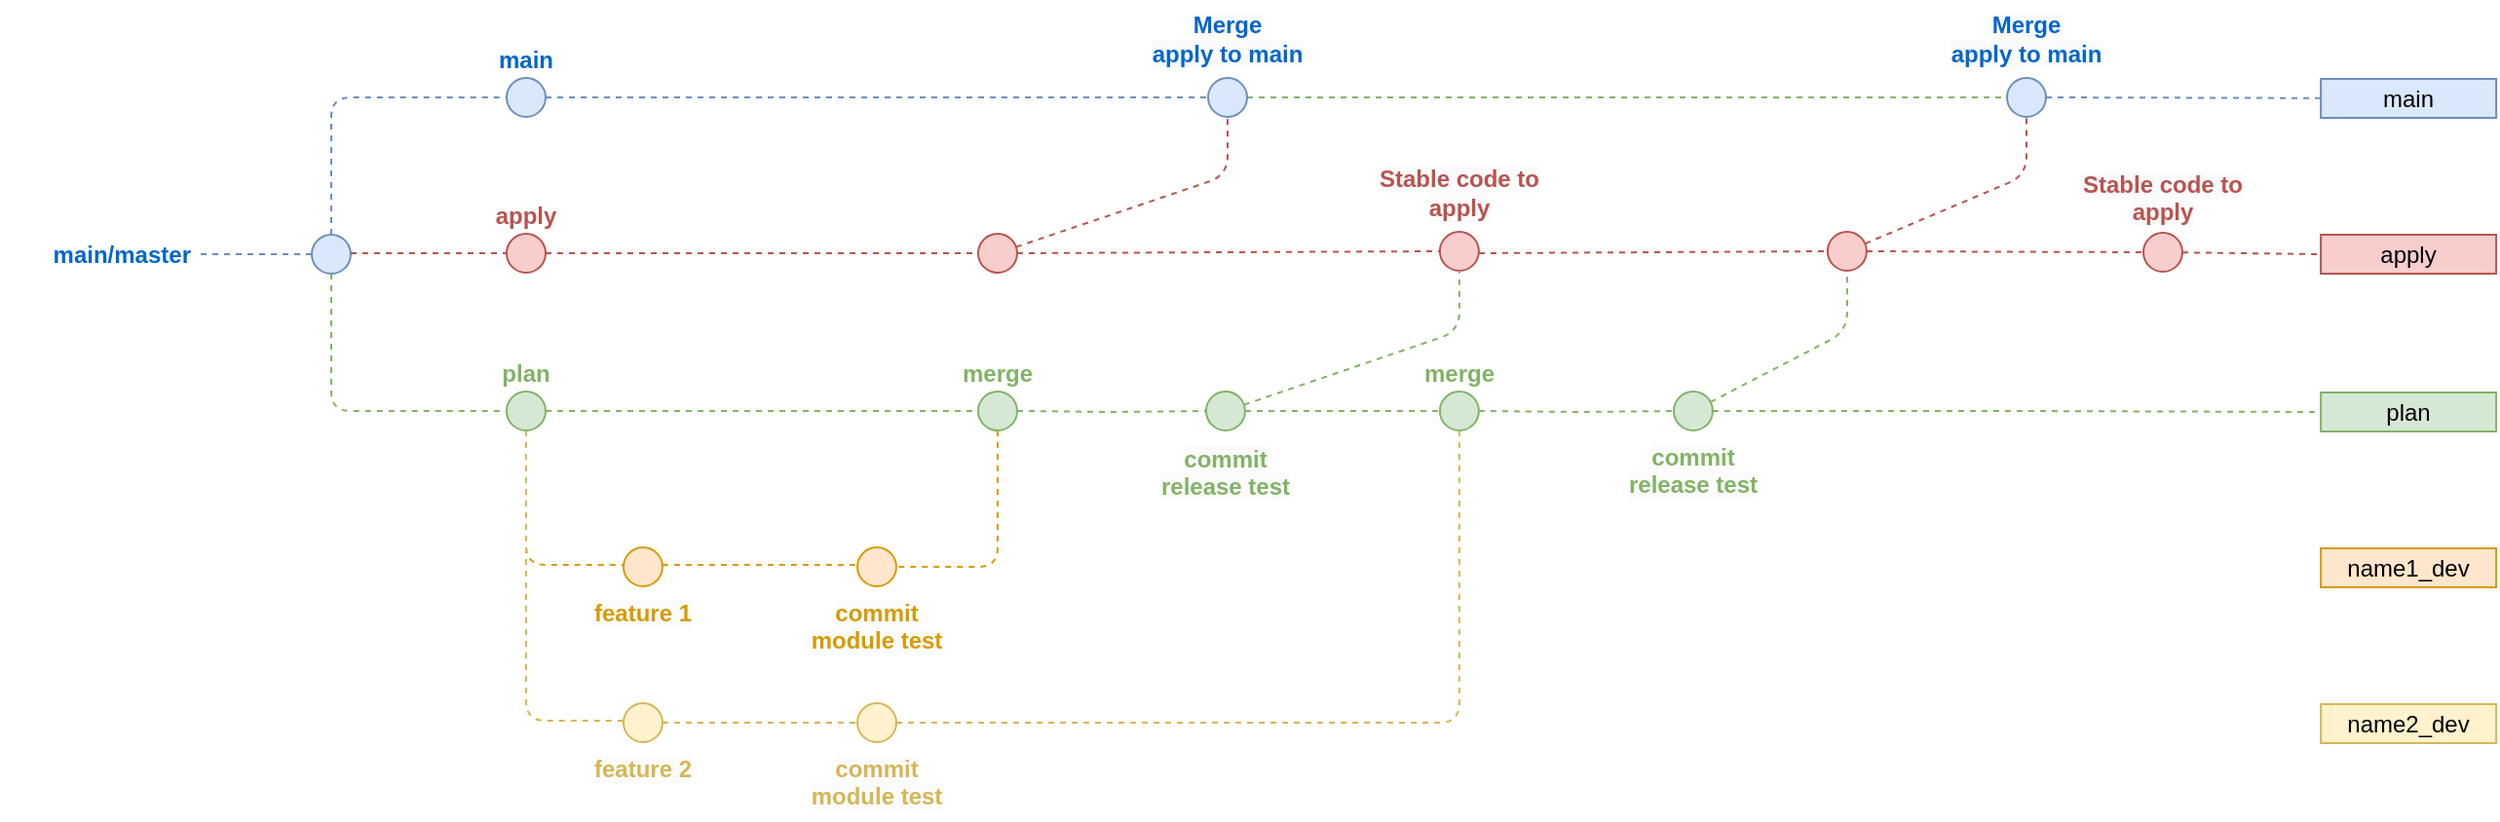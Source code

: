 <mxfile version="21.6.9" type="github">
  <diagram id="yPxyJZ8AM_hMuL3Unpa9" name="gitflow">
    <mxGraphModel dx="1563" dy="1511" grid="1" gridSize="10" guides="1" tooltips="1" connect="1" arrows="1" fold="1" page="1" pageScale="1" pageWidth="850" pageHeight="1100" math="0" shadow="0">
      <root>
        <mxCell id="0" />
        <mxCell id="1" parent="0" />
        <mxCell id="3" value="" style="endArrow=none;dashed=1;html=1;fillColor=#dae8fc;strokeColor=#6c8ebf;exitX=1;exitY=0.5;exitDx=0;exitDy=0;" parent="1" target="7" edge="1">
          <mxGeometry width="50" height="50" relative="1" as="geometry">
            <mxPoint x="860" as="sourcePoint" />
            <mxPoint x="838" y="-1" as="targetPoint" />
          </mxGeometry>
        </mxCell>
        <mxCell id="4" value="" style="ellipse;whiteSpace=wrap;html=1;aspect=fixed;fillColor=#dae8fc;strokeColor=#6c8ebf;fontStyle=1;labelPosition=center;verticalLabelPosition=top;align=center;verticalAlign=bottom;fontColor=#0066CC;" parent="1" vertex="1">
          <mxGeometry x="-30" y="70.5" width="20" height="20" as="geometry" />
        </mxCell>
        <mxCell id="7" value="main" style="text;html=1;strokeColor=#6c8ebf;fillColor=#dae8fc;align=center;verticalAlign=middle;whiteSpace=wrap;rounded=0;" parent="1" vertex="1">
          <mxGeometry x="1001.06" y="-9.5" width="90" height="20" as="geometry" />
        </mxCell>
        <mxCell id="13" value="" style="endArrow=none;dashed=1;html=1;fillColor=#dae8fc;strokeColor=#6c8ebf;" parent="1" source="6" edge="1">
          <mxGeometry width="50" height="50" relative="1" as="geometry">
            <mxPoint x="89" y="-1" as="sourcePoint" />
            <mxPoint x="840" as="targetPoint" />
          </mxGeometry>
        </mxCell>
        <mxCell id="20" value="apply" style="text;html=1;strokeColor=#b85450;fillColor=#f8cecc;align=center;verticalAlign=middle;whiteSpace=wrap;rounded=0;" parent="1" vertex="1">
          <mxGeometry x="1001.06" y="70.5" width="90" height="20" as="geometry" />
        </mxCell>
        <mxCell id="23" style="edgeStyle=orthogonalEdgeStyle;rounded=1;orthogonalLoop=1;jettySize=auto;html=1;dashed=1;endArrow=none;endFill=0;fillColor=#d5e8d4;strokeColor=#82b366;" parent="1" source="78" target="24" edge="1">
          <mxGeometry relative="1" as="geometry">
            <mxPoint x="818" y="141" as="targetPoint" />
          </mxGeometry>
        </mxCell>
        <mxCell id="172" style="edgeStyle=orthogonalEdgeStyle;rounded=1;orthogonalLoop=1;jettySize=auto;html=1;dashed=1;endArrow=none;endFill=0;fontSize=12;fontColor=#FFB570;fillColor=#e1d5e7;strokeColor=#D79B00;entryX=0;entryY=0.5;entryDx=0;entryDy=0;exitX=0.5;exitY=1;exitDx=0;exitDy=0;" parent="1" source="Jbub15Q6l6OJpJLMfqSW-180" edge="1">
          <mxGeometry relative="1" as="geometry">
            <Array as="points">
              <mxPoint x="80" y="240" />
            </Array>
            <mxPoint x="60" y="200" as="sourcePoint" />
            <mxPoint x="150.97" y="241" as="targetPoint" />
          </mxGeometry>
        </mxCell>
        <mxCell id="24" value="plan" style="text;html=1;strokeColor=#82b366;fillColor=#d5e8d4;align=center;verticalAlign=middle;whiteSpace=wrap;rounded=0;" parent="1" vertex="1">
          <mxGeometry x="1001.06" y="151.5" width="90" height="20" as="geometry" />
        </mxCell>
        <mxCell id="26" style="edgeStyle=orthogonalEdgeStyle;rounded=1;orthogonalLoop=1;jettySize=auto;html=1;dashed=1;endArrow=none;endFill=0;fillColor=#d5e8d4;strokeColor=#82b366;entryX=0;entryY=0.5;entryDx=0;entryDy=0;" parent="1" source="Jbub15Q6l6OJpJLMfqSW-180" edge="1">
          <mxGeometry relative="1" as="geometry">
            <mxPoint x="312" y="161" as="targetPoint" />
            <mxPoint x="90" y="161" as="sourcePoint" />
          </mxGeometry>
        </mxCell>
        <mxCell id="29" value="" style="ellipse;whiteSpace=wrap;html=1;aspect=fixed;fillColor=#d5e8d4;strokeColor=#82b366;" parent="1" vertex="1">
          <mxGeometry x="428.97" y="151" width="20" height="20" as="geometry" />
        </mxCell>
        <mxCell id="30" style="edgeStyle=orthogonalEdgeStyle;rounded=1;orthogonalLoop=1;jettySize=auto;html=1;dashed=1;endArrow=none;endFill=0;fillColor=#d5e8d4;strokeColor=#82b366;" parent="1" target="29" edge="1">
          <mxGeometry relative="1" as="geometry">
            <mxPoint x="680" y="141" as="targetPoint" />
            <mxPoint x="332" y="161" as="sourcePoint" />
          </mxGeometry>
        </mxCell>
        <mxCell id="35" value="" style="endArrow=none;dashed=1;html=1;fillColor=#dae8fc;strokeColor=#6c8ebf;entryX=0;entryY=0.5;entryDx=0;entryDy=0;" parent="1" source="4" target="omxdYrItEWUYWYLtwcN8-177" edge="1">
          <mxGeometry width="50" height="50" relative="1" as="geometry">
            <mxPoint x="50.0" y="70" as="sourcePoint" />
            <mxPoint x="690" y="70" as="targetPoint" />
            <Array as="points">
              <mxPoint x="-20" />
            </Array>
          </mxGeometry>
        </mxCell>
        <mxCell id="152" style="edgeStyle=orthogonalEdgeStyle;rounded=1;orthogonalLoop=1;jettySize=auto;html=1;dashed=1;endArrow=none;endFill=0;fontSize=12;fontColor=#FFB570;entryX=0;entryY=0.5;entryDx=0;entryDy=0;strokeColor=#D6B656;" parent="1" source="Jbub15Q6l6OJpJLMfqSW-180" edge="1">
          <mxGeometry relative="1" as="geometry">
            <Array as="points">
              <mxPoint x="80" y="320" />
            </Array>
            <mxPoint x="50" y="210" as="sourcePoint" />
            <mxPoint x="150.97" y="321" as="targetPoint" />
          </mxGeometry>
        </mxCell>
        <mxCell id="118" style="edgeStyle=orthogonalEdgeStyle;rounded=1;orthogonalLoop=1;jettySize=auto;html=1;dashed=1;endArrow=none;endFill=0;fontSize=12;fontColor=#FFB570;strokeColor=#D6B656;" parent="1" source="Jbub15Q6l6OJpJLMfqSW-193" target="Jbub15Q6l6OJpJLMfqSW-194" edge="1">
          <mxGeometry relative="1" as="geometry">
            <mxPoint x="170.97" y="321" as="sourcePoint" />
            <mxPoint x="230" y="321" as="targetPoint" />
          </mxGeometry>
        </mxCell>
        <mxCell id="82" style="edgeStyle=orthogonalEdgeStyle;rounded=1;orthogonalLoop=1;jettySize=auto;html=1;dashed=1;endArrow=none;endFill=0;fillColor=#d5e8d4;strokeColor=#82b366;" parent="1" source="29" edge="1">
          <mxGeometry relative="1" as="geometry">
            <mxPoint x="548.94" y="161" as="targetPoint" />
            <mxPoint x="499" y="121" as="sourcePoint" />
          </mxGeometry>
        </mxCell>
        <mxCell id="86" value="name1_dev" style="text;html=1;strokeColor=#d79b00;fillColor=#ffe6cc;align=center;verticalAlign=middle;whiteSpace=wrap;rounded=0;" parent="1" vertex="1">
          <mxGeometry x="1001.06" y="231.5" width="90" height="20" as="geometry" />
        </mxCell>
        <mxCell id="102" value="name2_dev" style="text;html=1;strokeColor=#d6b656;fillColor=#fff2cc;align=center;verticalAlign=middle;whiteSpace=wrap;rounded=0;" parent="1" vertex="1">
          <mxGeometry x="1001.06" y="311.5" width="90" height="20" as="geometry" />
        </mxCell>
        <mxCell id="116" style="edgeStyle=orthogonalEdgeStyle;rounded=1;orthogonalLoop=1;jettySize=auto;html=1;dashed=1;endArrow=none;endFill=0;fontSize=12;fontColor=#FFB570;fillColor=#e1d5e7;strokeColor=#D79B00;" parent="1" source="Jbub15Q6l6OJpJLMfqSW-187" target="Jbub15Q6l6OJpJLMfqSW-190" edge="1">
          <mxGeometry relative="1" as="geometry">
            <mxPoint x="170.97" y="241" as="sourcePoint" />
            <mxPoint x="230" y="241" as="targetPoint" />
            <Array as="points">
              <mxPoint x="190" y="240" />
              <mxPoint x="190" y="240" />
            </Array>
          </mxGeometry>
        </mxCell>
        <mxCell id="78" value="" style="ellipse;whiteSpace=wrap;html=1;aspect=fixed;fontSize=12;fillColor=#d5e8d4;strokeColor=#82b366;" parent="1" vertex="1">
          <mxGeometry x="668.97" y="151" width="20" height="20" as="geometry" />
        </mxCell>
        <mxCell id="146" style="edgeStyle=orthogonalEdgeStyle;rounded=1;orthogonalLoop=1;jettySize=auto;html=1;dashed=1;endArrow=none;endFill=0;fillColor=#d5e8d4;strokeColor=#82b366;" parent="1" target="78" edge="1">
          <mxGeometry relative="1" as="geometry">
            <mxPoint x="839" y="121" as="targetPoint" />
            <mxPoint x="568.94" y="161" as="sourcePoint" />
            <Array as="points" />
          </mxGeometry>
        </mxCell>
        <mxCell id="omxdYrItEWUYWYLtwcN8-177" value="main" style="ellipse;whiteSpace=wrap;html=1;aspect=fixed;fillColor=#dae8fc;strokeColor=#6c8ebf;fontStyle=1;labelPosition=center;verticalLabelPosition=top;align=center;verticalAlign=bottom;fontColor=#0066CC;" parent="1" vertex="1">
          <mxGeometry x="70" y="-10" width="20" height="20" as="geometry" />
        </mxCell>
        <mxCell id="omxdYrItEWUYWYLtwcN8-178" value="" style="endArrow=none;dashed=1;html=1;fillColor=#dae8fc;strokeColor=#6c8ebf;entryX=0;entryY=0.5;entryDx=0;entryDy=0;exitX=1;exitY=0.5;exitDx=0;exitDy=0;" parent="1" source="omxdYrItEWUYWYLtwcN8-177" target="6" edge="1">
          <mxGeometry width="50" height="50" relative="1" as="geometry">
            <mxPoint x="110" y="30" as="sourcePoint" />
            <mxPoint x="90" y="41" as="targetPoint" />
            <Array as="points" />
          </mxGeometry>
        </mxCell>
        <mxCell id="GZBNLEmFhGwPz-_52qx3-182" value="" style="endArrow=none;dashed=1;html=1;fillColor=#dae8fc;strokeColor=#6c8ebf;exitX=0;exitY=0.5;exitDx=0;exitDy=0;entryX=1;entryY=0.5;entryDx=0;entryDy=0;" parent="1" source="4" target="GZBNLEmFhGwPz-_52qx3-183" edge="1">
          <mxGeometry width="50" height="50" relative="1" as="geometry">
            <mxPoint x="100" y="9" as="sourcePoint" />
            <mxPoint x="-90" y="79" as="targetPoint" />
            <Array as="points" />
          </mxGeometry>
        </mxCell>
        <mxCell id="GZBNLEmFhGwPz-_52qx3-183" value="&lt;span style=&quot;color: rgb(0, 102, 204); font-family: Helvetica; font-size: 12px; font-style: normal; font-variant-ligatures: normal; font-variant-caps: normal; font-weight: 700; letter-spacing: normal; orphans: 2; text-indent: 0px; text-transform: none; widows: 2; word-spacing: 0px; -webkit-text-stroke-width: 0px; text-decoration-thickness: initial; text-decoration-style: initial; text-decoration-color: initial; float: none; display: inline !important;&quot;&gt;main/master&lt;/span&gt;" style="text;whiteSpace=wrap;html=1;align=right;verticalAlign=middle;labelBackgroundColor=default;" parent="1" vertex="1">
          <mxGeometry x="-190" y="60.5" width="100" height="40" as="geometry" />
        </mxCell>
        <mxCell id="GZBNLEmFhGwPz-_52qx3-187" value="" style="endArrow=none;dashed=1;html=1;fillColor=#f8cecc;strokeColor=#b85450;endFill=0;" parent="1" source="GZBNLEmFhGwPz-_52qx3-204" target="6" edge="1">
          <mxGeometry width="50" height="50" relative="1" as="geometry">
            <mxPoint x="469" y="90" as="sourcePoint" />
            <mxPoint x="460" y="30" as="targetPoint" />
            <Array as="points">
              <mxPoint x="440" y="40" />
            </Array>
          </mxGeometry>
        </mxCell>
        <mxCell id="GZBNLEmFhGwPz-_52qx3-190" value="" style="ellipse;whiteSpace=wrap;html=1;aspect=fixed;fillColor=#f8cecc;strokeColor=#b85450;" parent="1" vertex="1">
          <mxGeometry x="747.94" y="69" width="20" height="20" as="geometry" />
        </mxCell>
        <mxCell id="GZBNLEmFhGwPz-_52qx3-191" value="" style="ellipse;whiteSpace=wrap;html=1;aspect=fixed;fillColor=#f8cecc;strokeColor=#b85450;" parent="1" vertex="1">
          <mxGeometry x="910" y="69.5" width="20" height="20" as="geometry" />
        </mxCell>
        <mxCell id="GZBNLEmFhGwPz-_52qx3-192" value="" style="endArrow=none;dashed=1;html=1;fillColor=#f8cecc;strokeColor=#b85450;entryX=0;entryY=0.5;entryDx=0;entryDy=0;endFill=0;exitX=1;exitY=0.5;exitDx=0;exitDy=0;" parent="1" source="GZBNLEmFhGwPz-_52qx3-204" target="GZBNLEmFhGwPz-_52qx3-188" edge="1">
          <mxGeometry width="50" height="50" relative="1" as="geometry">
            <mxPoint x="448.97" y="80" as="sourcePoint" />
            <mxPoint x="439" y="90" as="targetPoint" />
            <Array as="points" />
          </mxGeometry>
        </mxCell>
        <mxCell id="GZBNLEmFhGwPz-_52qx3-193" value="" style="endArrow=none;dashed=1;html=1;fillColor=#f8cecc;strokeColor=#b85450;entryX=0;entryY=0.5;entryDx=0;entryDy=0;endFill=0;" parent="1" target="GZBNLEmFhGwPz-_52qx3-190" edge="1">
          <mxGeometry width="50" height="50" relative="1" as="geometry">
            <mxPoint x="569" y="80" as="sourcePoint" />
            <mxPoint x="627" y="79" as="targetPoint" />
            <Array as="points" />
          </mxGeometry>
        </mxCell>
        <mxCell id="GZBNLEmFhGwPz-_52qx3-194" value="" style="endArrow=none;dashed=1;html=1;fillColor=#f8cecc;strokeColor=#b85450;endFill=0;exitX=1;exitY=0.5;exitDx=0;exitDy=0;entryX=0;entryY=0.5;entryDx=0;entryDy=0;" parent="1" source="GZBNLEmFhGwPz-_52qx3-190" target="GZBNLEmFhGwPz-_52qx3-191" edge="1">
          <mxGeometry width="50" height="50" relative="1" as="geometry">
            <mxPoint x="673" y="100" as="sourcePoint" />
            <mxPoint x="738" y="79" as="targetPoint" />
            <Array as="points" />
          </mxGeometry>
        </mxCell>
        <mxCell id="GZBNLEmFhGwPz-_52qx3-195" value="" style="edgeStyle=orthogonalEdgeStyle;rounded=1;orthogonalLoop=1;jettySize=auto;html=1;entryX=0;entryY=0.5;entryDx=0;entryDy=0;dashed=1;fillColor=#d5e8d4;strokeColor=#82b366;endArrow=none;endFill=0;" parent="1" source="6" edge="1">
          <mxGeometry relative="1" as="geometry">
            <Array as="points" />
            <mxPoint x="504" as="sourcePoint" />
            <mxPoint x="840" as="targetPoint" />
          </mxGeometry>
        </mxCell>
        <mxCell id="GZBNLEmFhGwPz-_52qx3-202" value="" style="endArrow=none;dashed=1;html=1;fillColor=#f8cecc;strokeColor=#b85450;entryX=0.5;entryY=1;entryDx=0;entryDy=0;endFill=0;" parent="1" source="GZBNLEmFhGwPz-_52qx3-190" edge="1">
          <mxGeometry width="50" height="50" relative="1" as="geometry">
            <mxPoint x="729" y="110" as="sourcePoint" />
            <mxPoint x="850" y="10" as="targetPoint" />
            <Array as="points">
              <mxPoint x="850" y="40" />
            </Array>
          </mxGeometry>
        </mxCell>
        <mxCell id="GZBNLEmFhGwPz-_52qx3-207" value="" style="endArrow=none;dashed=1;html=1;fillColor=#f8cecc;strokeColor=#b85450;entryX=0;entryY=0.5;entryDx=0;entryDy=0;endFill=0;" parent="1" source="Jbub15Q6l6OJpJLMfqSW-177" target="GZBNLEmFhGwPz-_52qx3-204" edge="1">
          <mxGeometry width="50" height="50" relative="1" as="geometry">
            <mxPoint x="90" y="80" as="sourcePoint" />
            <mxPoint x="389.97" y="80" as="targetPoint" />
            <Array as="points" />
          </mxGeometry>
        </mxCell>
        <mxCell id="GZBNLEmFhGwPz-_52qx3-204" value="" style="ellipse;whiteSpace=wrap;html=1;aspect=fixed;fillColor=#f8cecc;strokeColor=#b85450;fontStyle=1;labelPosition=center;verticalLabelPosition=top;align=center;verticalAlign=bottom;labelBorderColor=none;fontColor=#713232;" parent="1" vertex="1">
          <mxGeometry x="312" y="70" width="20" height="20" as="geometry" />
        </mxCell>
        <mxCell id="Jbub15Q6l6OJpJLMfqSW-173" value="" style="group" parent="1" vertex="1" connectable="0">
          <mxGeometry x="390" y="-50" width="100" height="60" as="geometry" />
        </mxCell>
        <mxCell id="6" value="" style="ellipse;whiteSpace=wrap;html=1;aspect=fixed;fillColor=#dae8fc;strokeColor=#6c8ebf;fontStyle=1;labelPosition=center;verticalLabelPosition=top;align=center;verticalAlign=bottom;fontColor=#0066CC;" parent="Jbub15Q6l6OJpJLMfqSW-173" vertex="1">
          <mxGeometry x="40" y="40" width="20" height="20" as="geometry" />
        </mxCell>
        <mxCell id="Jbub15Q6l6OJpJLMfqSW-172" value="&lt;span style=&quot;color: rgb(0, 102, 204); font-family: Helvetica; font-size: 12px; font-style: normal; font-variant-ligatures: normal; font-variant-caps: normal; font-weight: 700; letter-spacing: normal; orphans: 2; text-indent: 0px; text-transform: none; widows: 2; word-spacing: 0px; -webkit-text-stroke-width: 0px; background-color: rgb(251, 251, 251); text-decoration-thickness: initial; text-decoration-style: initial; text-decoration-color: initial; float: none; display: inline !important;&quot;&gt;Merge &lt;br&gt;apply to main&lt;/span&gt;" style="text;whiteSpace=wrap;html=1;verticalAlign=middle;align=center;" parent="Jbub15Q6l6OJpJLMfqSW-173" vertex="1">
          <mxGeometry width="100" height="40" as="geometry" />
        </mxCell>
        <mxCell id="Jbub15Q6l6OJpJLMfqSW-175" value="" style="group" parent="1" vertex="1" connectable="0">
          <mxGeometry x="508.94" y="29" width="100.0" height="60" as="geometry" />
        </mxCell>
        <mxCell id="GZBNLEmFhGwPz-_52qx3-188" value="" style="ellipse;whiteSpace=wrap;html=1;aspect=fixed;fillColor=#f8cecc;strokeColor=#b85450;" parent="Jbub15Q6l6OJpJLMfqSW-175" vertex="1">
          <mxGeometry x="40.0" y="40" width="20" height="20" as="geometry" />
        </mxCell>
        <mxCell id="Jbub15Q6l6OJpJLMfqSW-174" value="&lt;span style=&quot;font-family: Helvetica; font-size: 12px; font-style: normal; font-variant-ligatures: normal; font-variant-caps: normal; font-weight: 700; letter-spacing: normal; orphans: 2; text-indent: 0px; text-transform: none; widows: 2; word-spacing: 0px; -webkit-text-stroke-width: 0px; background-color: rgb(251, 251, 251); text-decoration-thickness: initial; text-decoration-style: initial; text-decoration-color: initial; float: none; display: inline !important;&quot;&gt;&lt;font color=&quot;#b85450&quot;&gt;Stable code to apply&lt;/font&gt;&lt;/span&gt;" style="text;whiteSpace=wrap;html=1;align=center;verticalAlign=middle;" parent="Jbub15Q6l6OJpJLMfqSW-175" vertex="1">
          <mxGeometry width="100" height="40" as="geometry" />
        </mxCell>
        <mxCell id="Jbub15Q6l6OJpJLMfqSW-176" value="" style="endArrow=none;dashed=1;html=1;fillColor=#f8cecc;strokeColor=#b85450;endFill=0;entryX=0;entryY=0.5;entryDx=0;entryDy=0;" parent="1" source="GZBNLEmFhGwPz-_52qx3-191" target="20" edge="1">
          <mxGeometry width="50" height="50" relative="1" as="geometry">
            <mxPoint x="951.06" y="100.5" as="sourcePoint" />
            <mxPoint x="920.06" y="89.5" as="targetPoint" />
            <Array as="points" />
          </mxGeometry>
        </mxCell>
        <mxCell id="Jbub15Q6l6OJpJLMfqSW-179" value="" style="endArrow=none;dashed=1;html=1;fillColor=#f8cecc;strokeColor=#b85450;entryX=0;entryY=0.5;entryDx=0;entryDy=0;endFill=0;" parent="1" target="Jbub15Q6l6OJpJLMfqSW-177" edge="1">
          <mxGeometry width="50" height="50" relative="1" as="geometry">
            <mxPoint x="-10" y="80" as="sourcePoint" />
            <mxPoint x="390" y="79" as="targetPoint" />
            <Array as="points" />
          </mxGeometry>
        </mxCell>
        <mxCell id="Jbub15Q6l6OJpJLMfqSW-177" value="apply" style="ellipse;whiteSpace=wrap;html=1;aspect=fixed;fillColor=#f8cecc;strokeColor=#b85450;fontStyle=1;labelPosition=center;verticalLabelPosition=top;align=center;verticalAlign=bottom;fontColor=#B85450;" parent="1" vertex="1">
          <mxGeometry x="70" y="70" width="20" height="20" as="geometry" />
        </mxCell>
        <mxCell id="Jbub15Q6l6OJpJLMfqSW-182" value="" style="edgeStyle=orthogonalEdgeStyle;rounded=1;orthogonalLoop=1;jettySize=auto;html=1;dashed=1;endArrow=none;endFill=0;fillColor=#d5e8d4;strokeColor=#82b366;entryX=0;entryY=0.5;entryDx=0;entryDy=0;" parent="1" target="Jbub15Q6l6OJpJLMfqSW-180" edge="1">
          <mxGeometry relative="1" as="geometry">
            <mxPoint x="312" y="161" as="targetPoint" />
            <mxPoint x="90" y="161" as="sourcePoint" />
          </mxGeometry>
        </mxCell>
        <mxCell id="Jbub15Q6l6OJpJLMfqSW-180" value="&lt;font color=&quot;#82b366&quot;&gt;plan&lt;/font&gt;" style="ellipse;whiteSpace=wrap;html=1;aspect=fixed;fillColor=#d5e8d4;strokeColor=#82b366;fontStyle=1;labelPosition=center;verticalLabelPosition=top;align=center;verticalAlign=bottom;" parent="1" vertex="1">
          <mxGeometry x="70" y="151" width="20" height="20" as="geometry" />
        </mxCell>
        <mxCell id="Jbub15Q6l6OJpJLMfqSW-184" value="&lt;font color=&quot;#82b366&quot;&gt;merge&lt;/font&gt;" style="ellipse;whiteSpace=wrap;html=1;aspect=fixed;fillColor=#d5e8d4;strokeColor=#82b366;fontStyle=1;labelPosition=center;verticalLabelPosition=top;align=center;verticalAlign=bottom;" parent="1" vertex="1">
          <mxGeometry x="312" y="151" width="20" height="20" as="geometry" />
        </mxCell>
        <mxCell id="Jbub15Q6l6OJpJLMfqSW-192" value="" style="edgeStyle=orthogonalEdgeStyle;rounded=1;orthogonalLoop=1;jettySize=auto;html=1;dashed=1;endArrow=none;endFill=0;fontSize=12;fontColor=#FFB570;fillColor=#e1d5e7;strokeColor=#D79B00;entryX=1;entryY=0.5;entryDx=0;entryDy=0;exitX=0.5;exitY=1;exitDx=0;exitDy=0;" parent="1" source="Jbub15Q6l6OJpJLMfqSW-184" target="Jbub15Q6l6OJpJLMfqSW-190" edge="1">
          <mxGeometry relative="1" as="geometry">
            <Array as="points" />
            <mxPoint x="330" y="190" as="sourcePoint" />
            <mxPoint x="250" y="241" as="targetPoint" />
          </mxGeometry>
        </mxCell>
        <mxCell id="Jbub15Q6l6OJpJLMfqSW-198" value="" style="group" parent="1" vertex="1" connectable="0">
          <mxGeometry x="90.0" y="231" width="60" height="60" as="geometry" />
        </mxCell>
        <mxCell id="Jbub15Q6l6OJpJLMfqSW-187" value="" style="ellipse;whiteSpace=wrap;html=1;aspect=fixed;fillColor=#ffe6cc;strokeColor=#d79b00;fontStyle=1;labelPosition=center;verticalLabelPosition=top;align=center;verticalAlign=bottom;fontColor=#D79B00;" parent="Jbub15Q6l6OJpJLMfqSW-198" vertex="1">
          <mxGeometry x="40.0" width="20" height="20" as="geometry" />
        </mxCell>
        <mxCell id="Jbub15Q6l6OJpJLMfqSW-195" value="&lt;span style=&quot;color: rgb(215, 155, 0); font-family: Helvetica; font-size: 12px; font-style: normal; font-variant-ligatures: normal; font-variant-caps: normal; font-weight: 700; letter-spacing: normal; orphans: 2; text-indent: 0px; text-transform: none; widows: 2; word-spacing: 0px; -webkit-text-stroke-width: 0px; background-color: rgb(251, 251, 251); text-decoration-thickness: initial; text-decoration-style: initial; text-decoration-color: initial; float: none; display: inline !important;&quot;&gt;feature 1&lt;/span&gt;" style="text;whiteSpace=wrap;html=1;align=center;" parent="Jbub15Q6l6OJpJLMfqSW-198" vertex="1">
          <mxGeometry x="20" y="20" width="60" height="40" as="geometry" />
        </mxCell>
        <mxCell id="Jbub15Q6l6OJpJLMfqSW-200" value="" style="group" parent="1" vertex="1" connectable="0">
          <mxGeometry x="110.0" y="311" width="60" height="60" as="geometry" />
        </mxCell>
        <mxCell id="Jbub15Q6l6OJpJLMfqSW-193" value="" style="ellipse;whiteSpace=wrap;html=1;aspect=fixed;fillColor=#fff2cc;strokeColor=#d6b656;fontStyle=1;labelPosition=center;verticalLabelPosition=top;align=center;verticalAlign=bottom;fontColor=#D6B656;" parent="Jbub15Q6l6OJpJLMfqSW-200" vertex="1">
          <mxGeometry x="20.0" width="20" height="20" as="geometry" />
        </mxCell>
        <mxCell id="Jbub15Q6l6OJpJLMfqSW-196" value="&lt;span style=&quot;color: rgb(214, 182, 86); font-family: Helvetica; font-size: 12px; font-style: normal; font-variant-ligatures: normal; font-variant-caps: normal; font-weight: 700; letter-spacing: normal; orphans: 2; text-indent: 0px; text-transform: none; widows: 2; word-spacing: 0px; -webkit-text-stroke-width: 0px; background-color: rgb(251, 251, 251); text-decoration-thickness: initial; text-decoration-style: initial; text-decoration-color: initial; float: none; display: inline !important;&quot;&gt;feature 2&lt;/span&gt;" style="text;whiteSpace=wrap;html=1;align=center;" parent="Jbub15Q6l6OJpJLMfqSW-200" vertex="1">
          <mxGeometry y="20" width="60" height="40" as="geometry" />
        </mxCell>
        <mxCell id="Jbub15Q6l6OJpJLMfqSW-201" value="" style="group" parent="1" vertex="1" connectable="0">
          <mxGeometry x="220" y="210" width="80" height="81" as="geometry" />
        </mxCell>
        <mxCell id="Jbub15Q6l6OJpJLMfqSW-197" value="&lt;span style=&quot;color: rgb(215, 155, 0); font-family: Helvetica; font-size: 12px; font-style: normal; font-variant-ligatures: normal; font-variant-caps: normal; font-weight: 700; letter-spacing: normal; orphans: 2; text-indent: 0px; text-transform: none; widows: 2; word-spacing: 0px; -webkit-text-stroke-width: 0px; background-color: rgb(251, 251, 251); text-decoration-thickness: initial; text-decoration-style: initial; text-decoration-color: initial; float: none; display: inline !important;&quot;&gt;commit module test&lt;/span&gt;" style="text;whiteSpace=wrap;html=1;align=center;" parent="Jbub15Q6l6OJpJLMfqSW-201" vertex="1">
          <mxGeometry y="41" width="80" height="54" as="geometry" />
        </mxCell>
        <mxCell id="Jbub15Q6l6OJpJLMfqSW-190" value="" style="ellipse;whiteSpace=wrap;html=1;aspect=fixed;fillColor=#ffe6cc;strokeColor=#d79b00;fontStyle=1;labelPosition=center;verticalLabelPosition=top;align=center;verticalAlign=bottom;fontColor=#D79B00;" parent="Jbub15Q6l6OJpJLMfqSW-201" vertex="1">
          <mxGeometry x="30" y="21" width="20" height="20" as="geometry" />
        </mxCell>
        <mxCell id="Jbub15Q6l6OJpJLMfqSW-202" value="" style="edgeStyle=orthogonalEdgeStyle;rounded=1;orthogonalLoop=1;jettySize=auto;html=1;dashed=1;endArrow=none;endFill=0;fontSize=12;fontColor=#FFB570;strokeColor=#D6B656;" parent="1" source="Jbub15Q6l6OJpJLMfqSW-204" target="Jbub15Q6l6OJpJLMfqSW-194" edge="1">
          <mxGeometry relative="1" as="geometry">
            <Array as="points">
              <mxPoint x="559" y="321" />
            </Array>
            <mxPoint x="519.94" y="171" as="sourcePoint" />
            <mxPoint x="300" y="320" as="targetPoint" />
          </mxGeometry>
        </mxCell>
        <mxCell id="Jbub15Q6l6OJpJLMfqSW-194" value="" style="ellipse;whiteSpace=wrap;html=1;aspect=fixed;fillColor=#fff2cc;strokeColor=#d6b656;fontStyle=1;labelPosition=center;verticalLabelPosition=top;align=center;verticalAlign=bottom;fontColor=#D6B656;" parent="1" vertex="1">
          <mxGeometry x="250" y="311" width="20" height="20" as="geometry" />
        </mxCell>
        <mxCell id="Jbub15Q6l6OJpJLMfqSW-203" value="&lt;span style=&quot;color: rgb(214, 182, 86); font-family: Helvetica; font-size: 12px; font-style: normal; font-variant-ligatures: normal; font-variant-caps: normal; font-weight: 700; letter-spacing: normal; orphans: 2; text-indent: 0px; text-transform: none; widows: 2; word-spacing: 0px; -webkit-text-stroke-width: 0px; background-color: rgb(251, 251, 251); text-decoration-thickness: initial; text-decoration-style: initial; text-decoration-color: initial; float: none; display: inline !important;&quot;&gt;commit module test&lt;/span&gt;" style="text;whiteSpace=wrap;html=1;align=center;" parent="1" vertex="1">
          <mxGeometry x="220" y="331" width="80" height="40" as="geometry" />
        </mxCell>
        <mxCell id="Jbub15Q6l6OJpJLMfqSW-204" value="&lt;font color=&quot;#82b366&quot;&gt;merge&lt;/font&gt;" style="ellipse;whiteSpace=wrap;html=1;aspect=fixed;fillColor=#d5e8d4;strokeColor=#82b366;fontStyle=1;labelPosition=center;verticalLabelPosition=top;align=center;verticalAlign=bottom;" parent="1" vertex="1">
          <mxGeometry x="548.94" y="151" width="20" height="20" as="geometry" />
        </mxCell>
        <mxCell id="hD3_SyljbXBIUWRUawrK-172" value="&lt;span style=&quot;color: rgb(130, 179, 102); font-family: Helvetica; font-size: 12px; font-style: normal; font-variant-ligatures: normal; font-variant-caps: normal; font-weight: 700; letter-spacing: normal; orphans: 2; text-indent: 0px; text-transform: none; widows: 2; word-spacing: 0px; -webkit-text-stroke-width: 0px; background-color: rgb(251, 251, 251); text-decoration-thickness: initial; text-decoration-style: initial; text-decoration-color: initial; float: none; display: inline !important;&quot;&gt;commit release test&lt;/span&gt;" style="text;whiteSpace=wrap;html=1;align=center;" parent="1" vertex="1">
          <mxGeometry x="643.97" y="171" width="70" height="40" as="geometry" />
        </mxCell>
        <mxCell id="hD3_SyljbXBIUWRUawrK-173" value="" style="endArrow=none;dashed=1;html=1;fillColor=#f8cecc;strokeColor=#82B366;endFill=0;" parent="1" source="29" target="GZBNLEmFhGwPz-_52qx3-188" edge="1">
          <mxGeometry width="50" height="50" relative="1" as="geometry">
            <mxPoint x="460" y="130" as="sourcePoint" />
            <mxPoint x="540" y="100" as="targetPoint" />
            <Array as="points">
              <mxPoint x="559" y="120" />
            </Array>
          </mxGeometry>
        </mxCell>
        <mxCell id="hD3_SyljbXBIUWRUawrK-174" value="&lt;span style=&quot;color: rgb(184, 84, 80); font-family: Helvetica; font-size: 12px; font-style: normal; font-variant-ligatures: normal; font-variant-caps: normal; font-weight: 700; letter-spacing: normal; orphans: 2; text-indent: 0px; text-transform: none; widows: 2; word-spacing: 0px; -webkit-text-stroke-width: 0px; background-color: rgb(251, 251, 251); text-decoration-thickness: initial; text-decoration-style: initial; text-decoration-color: initial; float: none; display: inline !important;&quot;&gt;Stable code to apply&lt;/span&gt;" style="text;whiteSpace=wrap;html=1;align=center;" parent="1" vertex="1">
          <mxGeometry x="870" y="30.5" width="100" height="40" as="geometry" />
        </mxCell>
        <mxCell id="hD3_SyljbXBIUWRUawrK-175" value="" style="endArrow=none;dashed=1;html=1;fillColor=#f8cecc;strokeColor=#82B366;endFill=0;" parent="1" source="78" target="GZBNLEmFhGwPz-_52qx3-190" edge="1">
          <mxGeometry width="50" height="50" relative="1" as="geometry">
            <mxPoint x="690" y="130" as="sourcePoint" />
            <mxPoint x="569" y="99" as="targetPoint" />
            <Array as="points">
              <mxPoint x="758" y="120" />
            </Array>
          </mxGeometry>
        </mxCell>
        <mxCell id="hD3_SyljbXBIUWRUawrK-176" value="&lt;span style=&quot;color: rgb(130, 179, 102); font-family: Helvetica; font-size: 12px; font-style: normal; font-variant-ligatures: normal; font-variant-caps: normal; font-weight: 700; letter-spacing: normal; orphans: 2; text-indent: 0px; text-transform: none; widows: 2; word-spacing: 0px; -webkit-text-stroke-width: 0px; background-color: rgb(251, 251, 251); text-decoration-thickness: initial; text-decoration-style: initial; text-decoration-color: initial; float: none; display: inline !important;&quot;&gt;commit release test&lt;/span&gt;" style="text;whiteSpace=wrap;html=1;align=center;" parent="1" vertex="1">
          <mxGeometry x="403.97" y="171.5" width="70" height="40" as="geometry" />
        </mxCell>
        <mxCell id="hD3_SyljbXBIUWRUawrK-177" value="" style="group" parent="1" vertex="1" connectable="0">
          <mxGeometry x="800" y="-50" width="100" height="60" as="geometry" />
        </mxCell>
        <mxCell id="hD3_SyljbXBIUWRUawrK-178" value="" style="ellipse;whiteSpace=wrap;html=1;aspect=fixed;fillColor=#dae8fc;strokeColor=#6c8ebf;fontStyle=1;labelPosition=center;verticalLabelPosition=top;align=center;verticalAlign=bottom;fontColor=#0066CC;" parent="hD3_SyljbXBIUWRUawrK-177" vertex="1">
          <mxGeometry x="40" y="40" width="20" height="20" as="geometry" />
        </mxCell>
        <mxCell id="hD3_SyljbXBIUWRUawrK-179" value="&lt;span style=&quot;color: rgb(0, 102, 204); font-family: Helvetica; font-size: 12px; font-style: normal; font-variant-ligatures: normal; font-variant-caps: normal; font-weight: 700; letter-spacing: normal; orphans: 2; text-indent: 0px; text-transform: none; widows: 2; word-spacing: 0px; -webkit-text-stroke-width: 0px; background-color: rgb(251, 251, 251); text-decoration-thickness: initial; text-decoration-style: initial; text-decoration-color: initial; float: none; display: inline !important;&quot;&gt;Merge &lt;br&gt;apply to main&lt;/span&gt;" style="text;whiteSpace=wrap;html=1;verticalAlign=middle;align=center;" parent="hD3_SyljbXBIUWRUawrK-177" vertex="1">
          <mxGeometry width="100" height="40" as="geometry" />
        </mxCell>
        <mxCell id="N0tSkVh2Kfnrl89oHz-F-172" style="edgeStyle=orthogonalEdgeStyle;rounded=1;orthogonalLoop=1;jettySize=auto;html=1;dashed=1;endArrow=none;endFill=0;fillColor=#d5e8d4;strokeColor=#82b366;entryX=0;entryY=0.5;entryDx=0;entryDy=0;exitX=0.5;exitY=1;exitDx=0;exitDy=0;" edge="1" parent="1" source="4" target="Jbub15Q6l6OJpJLMfqSW-180">
          <mxGeometry relative="1" as="geometry">
            <mxPoint x="23" y="170" as="targetPoint" />
            <mxPoint x="-20" y="120" as="sourcePoint" />
            <Array as="points">
              <mxPoint x="-20" y="161" />
            </Array>
          </mxGeometry>
        </mxCell>
      </root>
    </mxGraphModel>
  </diagram>
</mxfile>
